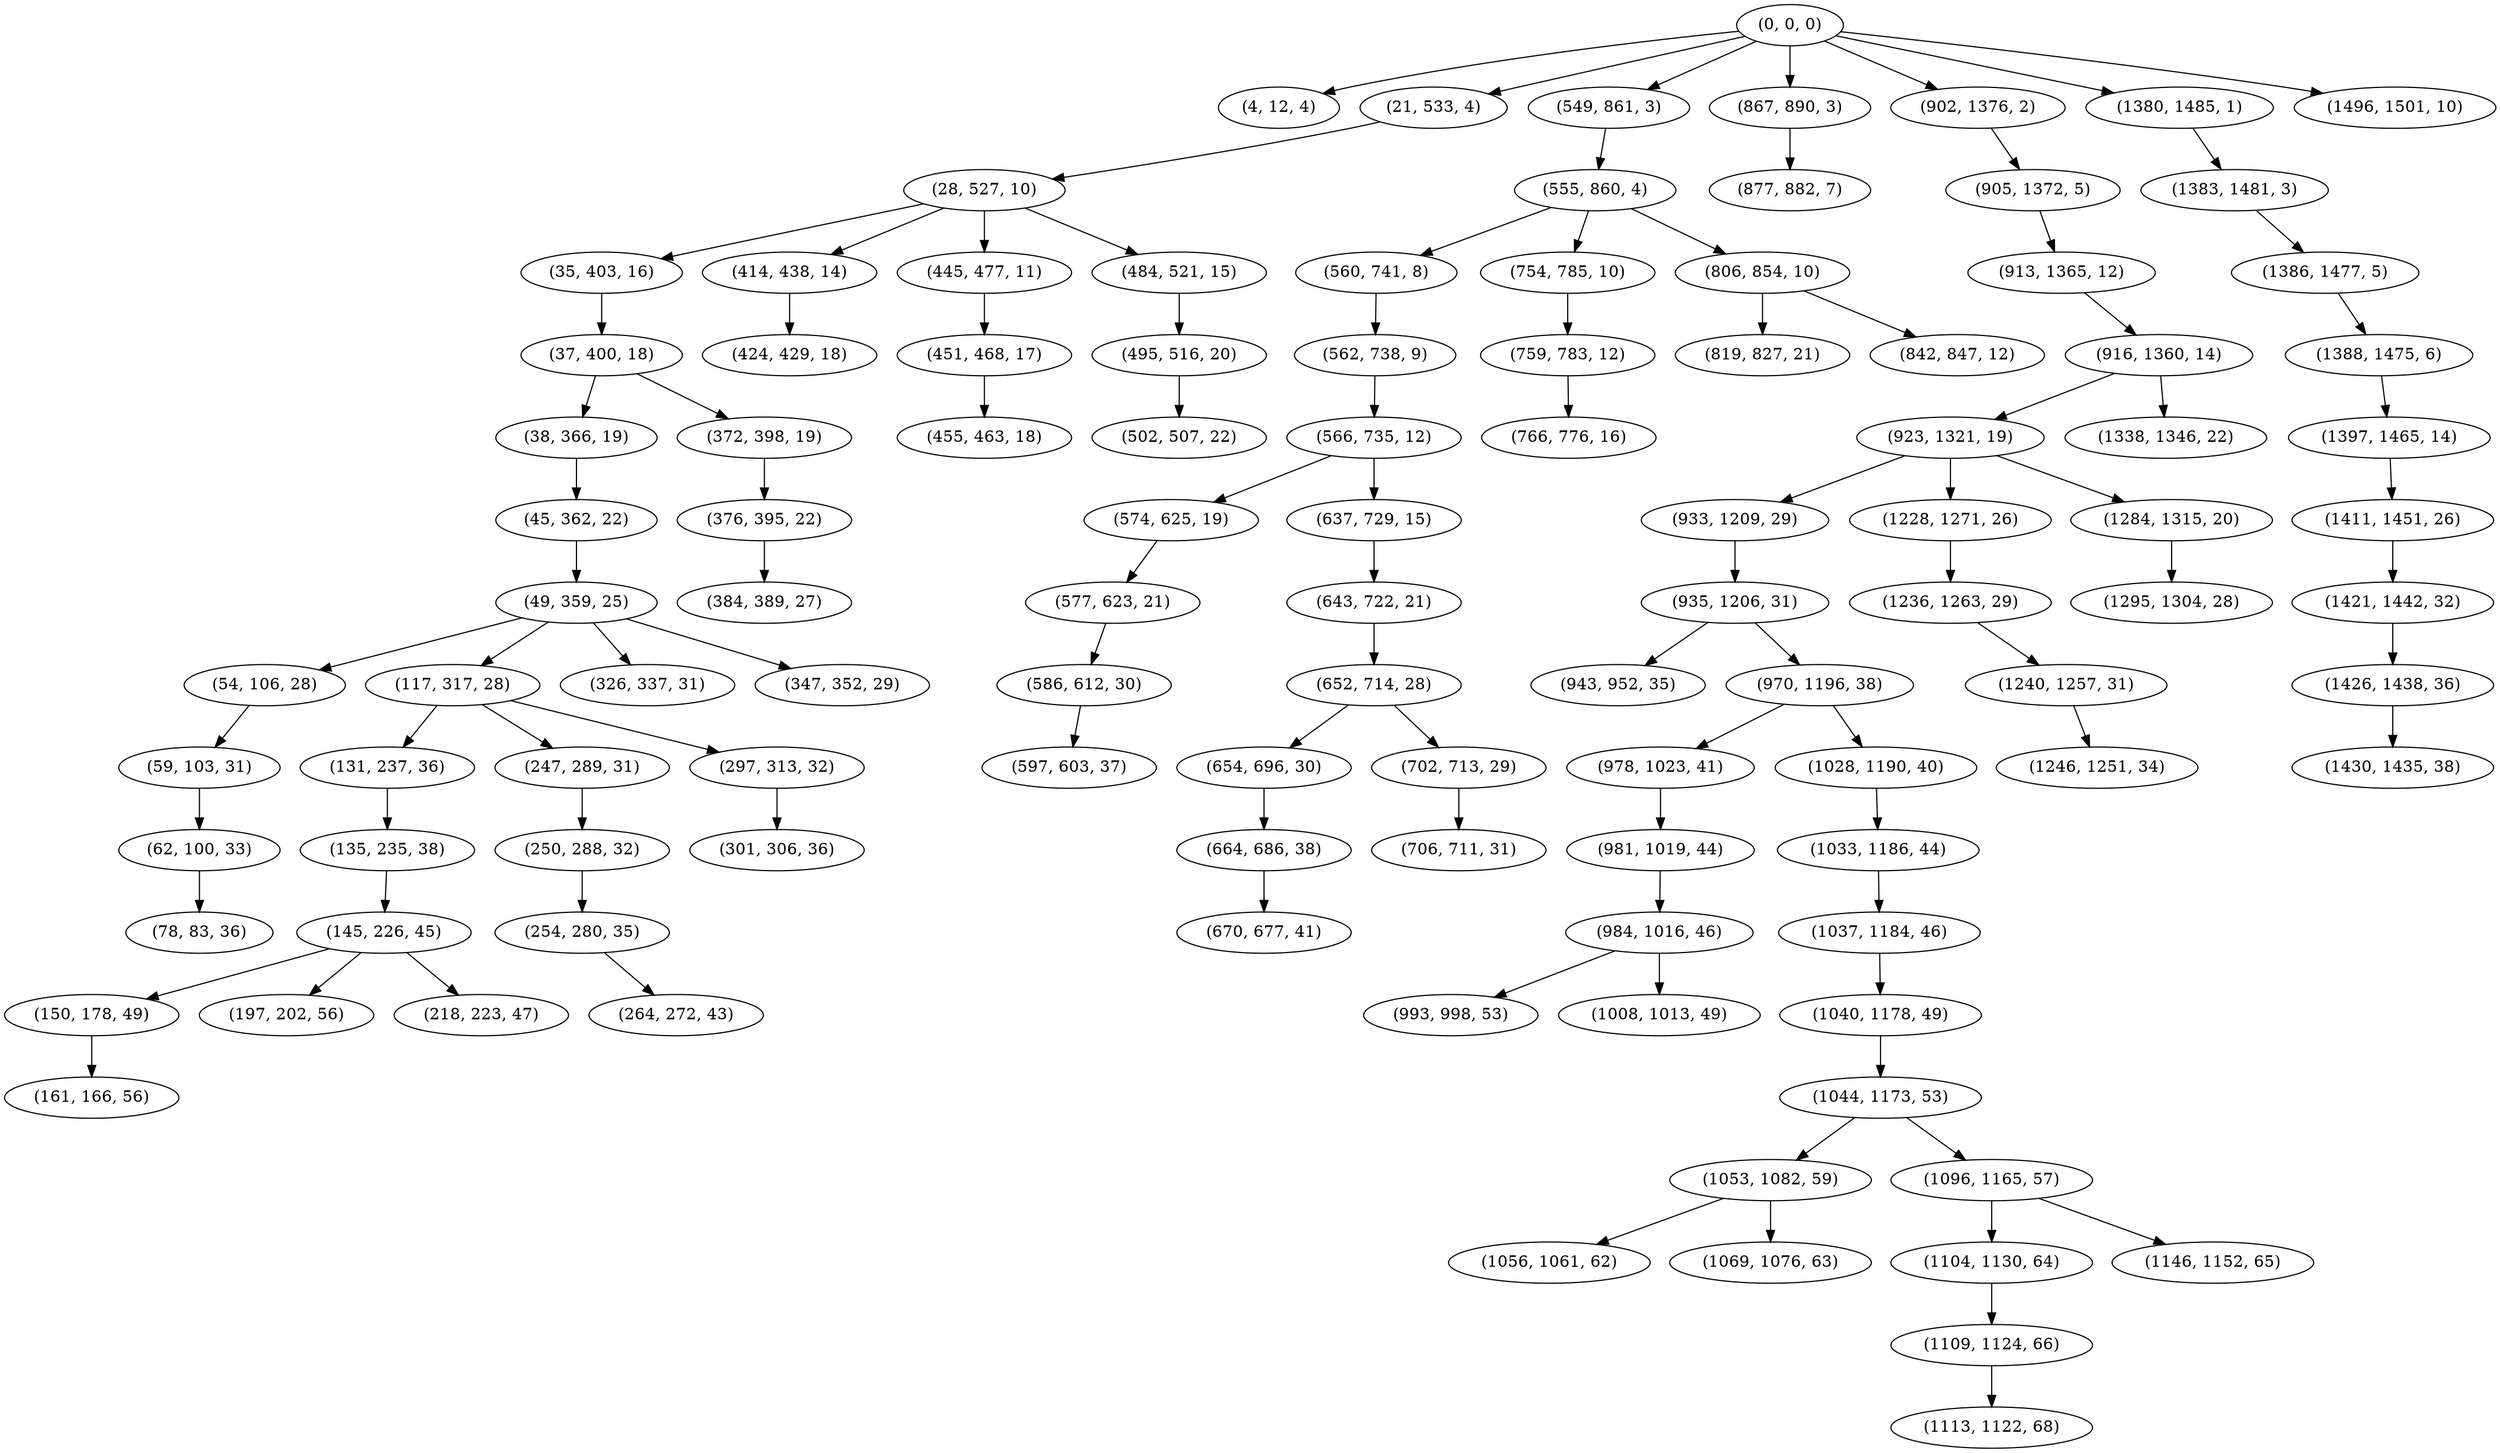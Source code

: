 digraph tree {
    "(0, 0, 0)";
    "(4, 12, 4)";
    "(21, 533, 4)";
    "(28, 527, 10)";
    "(35, 403, 16)";
    "(37, 400, 18)";
    "(38, 366, 19)";
    "(45, 362, 22)";
    "(49, 359, 25)";
    "(54, 106, 28)";
    "(59, 103, 31)";
    "(62, 100, 33)";
    "(78, 83, 36)";
    "(117, 317, 28)";
    "(131, 237, 36)";
    "(135, 235, 38)";
    "(145, 226, 45)";
    "(150, 178, 49)";
    "(161, 166, 56)";
    "(197, 202, 56)";
    "(218, 223, 47)";
    "(247, 289, 31)";
    "(250, 288, 32)";
    "(254, 280, 35)";
    "(264, 272, 43)";
    "(297, 313, 32)";
    "(301, 306, 36)";
    "(326, 337, 31)";
    "(347, 352, 29)";
    "(372, 398, 19)";
    "(376, 395, 22)";
    "(384, 389, 27)";
    "(414, 438, 14)";
    "(424, 429, 18)";
    "(445, 477, 11)";
    "(451, 468, 17)";
    "(455, 463, 18)";
    "(484, 521, 15)";
    "(495, 516, 20)";
    "(502, 507, 22)";
    "(549, 861, 3)";
    "(555, 860, 4)";
    "(560, 741, 8)";
    "(562, 738, 9)";
    "(566, 735, 12)";
    "(574, 625, 19)";
    "(577, 623, 21)";
    "(586, 612, 30)";
    "(597, 603, 37)";
    "(637, 729, 15)";
    "(643, 722, 21)";
    "(652, 714, 28)";
    "(654, 696, 30)";
    "(664, 686, 38)";
    "(670, 677, 41)";
    "(702, 713, 29)";
    "(706, 711, 31)";
    "(754, 785, 10)";
    "(759, 783, 12)";
    "(766, 776, 16)";
    "(806, 854, 10)";
    "(819, 827, 21)";
    "(842, 847, 12)";
    "(867, 890, 3)";
    "(877, 882, 7)";
    "(902, 1376, 2)";
    "(905, 1372, 5)";
    "(913, 1365, 12)";
    "(916, 1360, 14)";
    "(923, 1321, 19)";
    "(933, 1209, 29)";
    "(935, 1206, 31)";
    "(943, 952, 35)";
    "(970, 1196, 38)";
    "(978, 1023, 41)";
    "(981, 1019, 44)";
    "(984, 1016, 46)";
    "(993, 998, 53)";
    "(1008, 1013, 49)";
    "(1028, 1190, 40)";
    "(1033, 1186, 44)";
    "(1037, 1184, 46)";
    "(1040, 1178, 49)";
    "(1044, 1173, 53)";
    "(1053, 1082, 59)";
    "(1056, 1061, 62)";
    "(1069, 1076, 63)";
    "(1096, 1165, 57)";
    "(1104, 1130, 64)";
    "(1109, 1124, 66)";
    "(1113, 1122, 68)";
    "(1146, 1152, 65)";
    "(1228, 1271, 26)";
    "(1236, 1263, 29)";
    "(1240, 1257, 31)";
    "(1246, 1251, 34)";
    "(1284, 1315, 20)";
    "(1295, 1304, 28)";
    "(1338, 1346, 22)";
    "(1380, 1485, 1)";
    "(1383, 1481, 3)";
    "(1386, 1477, 5)";
    "(1388, 1475, 6)";
    "(1397, 1465, 14)";
    "(1411, 1451, 26)";
    "(1421, 1442, 32)";
    "(1426, 1438, 36)";
    "(1430, 1435, 38)";
    "(1496, 1501, 10)";
    "(0, 0, 0)" -> "(4, 12, 4)";
    "(0, 0, 0)" -> "(21, 533, 4)";
    "(0, 0, 0)" -> "(549, 861, 3)";
    "(0, 0, 0)" -> "(867, 890, 3)";
    "(0, 0, 0)" -> "(902, 1376, 2)";
    "(0, 0, 0)" -> "(1380, 1485, 1)";
    "(0, 0, 0)" -> "(1496, 1501, 10)";
    "(21, 533, 4)" -> "(28, 527, 10)";
    "(28, 527, 10)" -> "(35, 403, 16)";
    "(28, 527, 10)" -> "(414, 438, 14)";
    "(28, 527, 10)" -> "(445, 477, 11)";
    "(28, 527, 10)" -> "(484, 521, 15)";
    "(35, 403, 16)" -> "(37, 400, 18)";
    "(37, 400, 18)" -> "(38, 366, 19)";
    "(37, 400, 18)" -> "(372, 398, 19)";
    "(38, 366, 19)" -> "(45, 362, 22)";
    "(45, 362, 22)" -> "(49, 359, 25)";
    "(49, 359, 25)" -> "(54, 106, 28)";
    "(49, 359, 25)" -> "(117, 317, 28)";
    "(49, 359, 25)" -> "(326, 337, 31)";
    "(49, 359, 25)" -> "(347, 352, 29)";
    "(54, 106, 28)" -> "(59, 103, 31)";
    "(59, 103, 31)" -> "(62, 100, 33)";
    "(62, 100, 33)" -> "(78, 83, 36)";
    "(117, 317, 28)" -> "(131, 237, 36)";
    "(117, 317, 28)" -> "(247, 289, 31)";
    "(117, 317, 28)" -> "(297, 313, 32)";
    "(131, 237, 36)" -> "(135, 235, 38)";
    "(135, 235, 38)" -> "(145, 226, 45)";
    "(145, 226, 45)" -> "(150, 178, 49)";
    "(145, 226, 45)" -> "(197, 202, 56)";
    "(145, 226, 45)" -> "(218, 223, 47)";
    "(150, 178, 49)" -> "(161, 166, 56)";
    "(247, 289, 31)" -> "(250, 288, 32)";
    "(250, 288, 32)" -> "(254, 280, 35)";
    "(254, 280, 35)" -> "(264, 272, 43)";
    "(297, 313, 32)" -> "(301, 306, 36)";
    "(372, 398, 19)" -> "(376, 395, 22)";
    "(376, 395, 22)" -> "(384, 389, 27)";
    "(414, 438, 14)" -> "(424, 429, 18)";
    "(445, 477, 11)" -> "(451, 468, 17)";
    "(451, 468, 17)" -> "(455, 463, 18)";
    "(484, 521, 15)" -> "(495, 516, 20)";
    "(495, 516, 20)" -> "(502, 507, 22)";
    "(549, 861, 3)" -> "(555, 860, 4)";
    "(555, 860, 4)" -> "(560, 741, 8)";
    "(555, 860, 4)" -> "(754, 785, 10)";
    "(555, 860, 4)" -> "(806, 854, 10)";
    "(560, 741, 8)" -> "(562, 738, 9)";
    "(562, 738, 9)" -> "(566, 735, 12)";
    "(566, 735, 12)" -> "(574, 625, 19)";
    "(566, 735, 12)" -> "(637, 729, 15)";
    "(574, 625, 19)" -> "(577, 623, 21)";
    "(577, 623, 21)" -> "(586, 612, 30)";
    "(586, 612, 30)" -> "(597, 603, 37)";
    "(637, 729, 15)" -> "(643, 722, 21)";
    "(643, 722, 21)" -> "(652, 714, 28)";
    "(652, 714, 28)" -> "(654, 696, 30)";
    "(652, 714, 28)" -> "(702, 713, 29)";
    "(654, 696, 30)" -> "(664, 686, 38)";
    "(664, 686, 38)" -> "(670, 677, 41)";
    "(702, 713, 29)" -> "(706, 711, 31)";
    "(754, 785, 10)" -> "(759, 783, 12)";
    "(759, 783, 12)" -> "(766, 776, 16)";
    "(806, 854, 10)" -> "(819, 827, 21)";
    "(806, 854, 10)" -> "(842, 847, 12)";
    "(867, 890, 3)" -> "(877, 882, 7)";
    "(902, 1376, 2)" -> "(905, 1372, 5)";
    "(905, 1372, 5)" -> "(913, 1365, 12)";
    "(913, 1365, 12)" -> "(916, 1360, 14)";
    "(916, 1360, 14)" -> "(923, 1321, 19)";
    "(916, 1360, 14)" -> "(1338, 1346, 22)";
    "(923, 1321, 19)" -> "(933, 1209, 29)";
    "(923, 1321, 19)" -> "(1228, 1271, 26)";
    "(923, 1321, 19)" -> "(1284, 1315, 20)";
    "(933, 1209, 29)" -> "(935, 1206, 31)";
    "(935, 1206, 31)" -> "(943, 952, 35)";
    "(935, 1206, 31)" -> "(970, 1196, 38)";
    "(970, 1196, 38)" -> "(978, 1023, 41)";
    "(970, 1196, 38)" -> "(1028, 1190, 40)";
    "(978, 1023, 41)" -> "(981, 1019, 44)";
    "(981, 1019, 44)" -> "(984, 1016, 46)";
    "(984, 1016, 46)" -> "(993, 998, 53)";
    "(984, 1016, 46)" -> "(1008, 1013, 49)";
    "(1028, 1190, 40)" -> "(1033, 1186, 44)";
    "(1033, 1186, 44)" -> "(1037, 1184, 46)";
    "(1037, 1184, 46)" -> "(1040, 1178, 49)";
    "(1040, 1178, 49)" -> "(1044, 1173, 53)";
    "(1044, 1173, 53)" -> "(1053, 1082, 59)";
    "(1044, 1173, 53)" -> "(1096, 1165, 57)";
    "(1053, 1082, 59)" -> "(1056, 1061, 62)";
    "(1053, 1082, 59)" -> "(1069, 1076, 63)";
    "(1096, 1165, 57)" -> "(1104, 1130, 64)";
    "(1096, 1165, 57)" -> "(1146, 1152, 65)";
    "(1104, 1130, 64)" -> "(1109, 1124, 66)";
    "(1109, 1124, 66)" -> "(1113, 1122, 68)";
    "(1228, 1271, 26)" -> "(1236, 1263, 29)";
    "(1236, 1263, 29)" -> "(1240, 1257, 31)";
    "(1240, 1257, 31)" -> "(1246, 1251, 34)";
    "(1284, 1315, 20)" -> "(1295, 1304, 28)";
    "(1380, 1485, 1)" -> "(1383, 1481, 3)";
    "(1383, 1481, 3)" -> "(1386, 1477, 5)";
    "(1386, 1477, 5)" -> "(1388, 1475, 6)";
    "(1388, 1475, 6)" -> "(1397, 1465, 14)";
    "(1397, 1465, 14)" -> "(1411, 1451, 26)";
    "(1411, 1451, 26)" -> "(1421, 1442, 32)";
    "(1421, 1442, 32)" -> "(1426, 1438, 36)";
    "(1426, 1438, 36)" -> "(1430, 1435, 38)";
}
